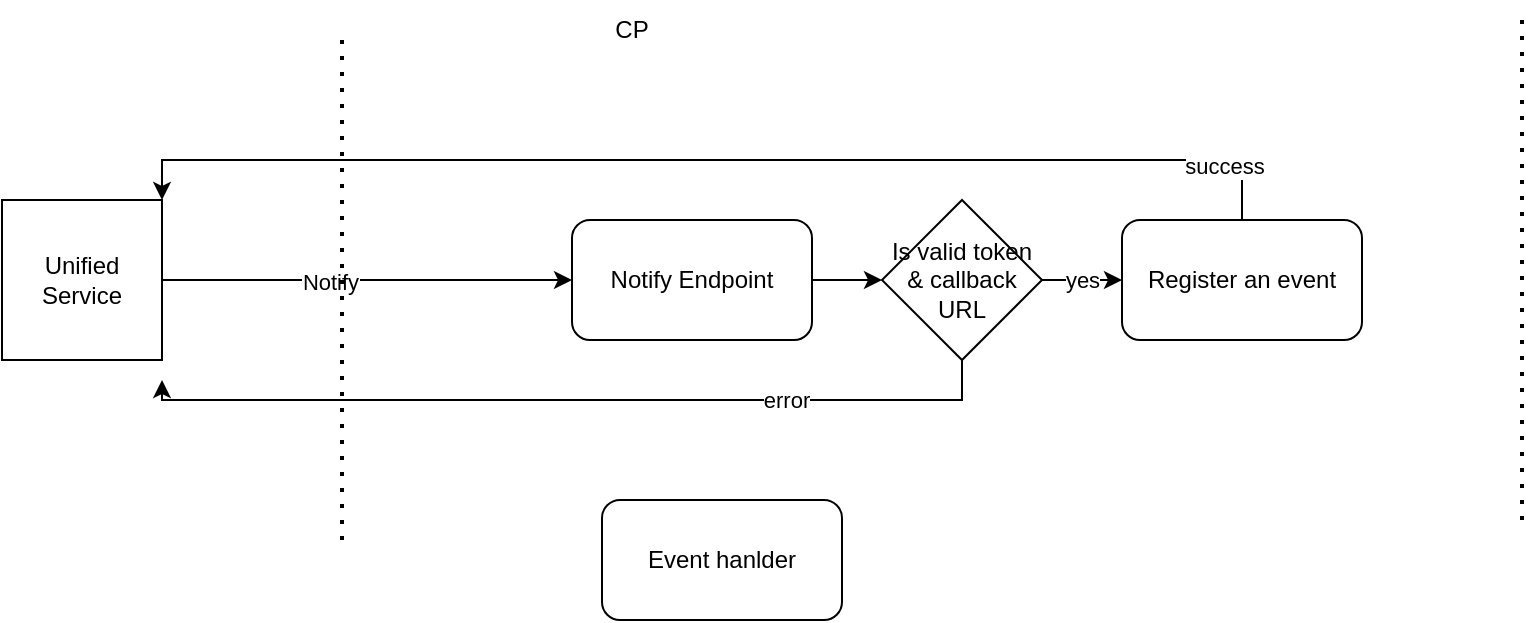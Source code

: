 <mxfile version="20.8.21" type="github">
  <diagram id="6a731a19-8d31-9384-78a2-239565b7b9f0" name="Page-1">
    <mxGraphModel dx="1194" dy="665" grid="1" gridSize="10" guides="1" tooltips="1" connect="1" arrows="1" fold="1" page="1" pageScale="1" pageWidth="1169" pageHeight="827" background="none" math="0" shadow="0">
      <root>
        <mxCell id="0" />
        <mxCell id="1" parent="0" />
        <mxCell id="Frn38cRViBmfdXFBqn8P-63" style="edgeStyle=orthogonalEdgeStyle;rounded=0;orthogonalLoop=1;jettySize=auto;html=1;entryX=0;entryY=0.5;entryDx=0;entryDy=0;" edge="1" parent="1" source="Frn38cRViBmfdXFBqn8P-60" target="Frn38cRViBmfdXFBqn8P-62">
          <mxGeometry relative="1" as="geometry" />
        </mxCell>
        <mxCell id="Frn38cRViBmfdXFBqn8P-64" value="Notify" style="edgeLabel;html=1;align=center;verticalAlign=middle;resizable=0;points=[];" vertex="1" connectable="0" parent="Frn38cRViBmfdXFBqn8P-63">
          <mxGeometry x="-0.185" y="-1" relative="1" as="geometry">
            <mxPoint as="offset" />
          </mxGeometry>
        </mxCell>
        <mxCell id="Frn38cRViBmfdXFBqn8P-60" value="Unified Service" style="whiteSpace=wrap;html=1;aspect=fixed;" vertex="1" parent="1">
          <mxGeometry x="180" y="440" width="80" height="80" as="geometry" />
        </mxCell>
        <mxCell id="Frn38cRViBmfdXFBqn8P-70" value="" style="edgeStyle=orthogonalEdgeStyle;rounded=0;orthogonalLoop=1;jettySize=auto;html=1;" edge="1" parent="1" source="Frn38cRViBmfdXFBqn8P-62" target="Frn38cRViBmfdXFBqn8P-69">
          <mxGeometry relative="1" as="geometry" />
        </mxCell>
        <mxCell id="Frn38cRViBmfdXFBqn8P-62" value="Notify Endpoint" style="rounded=1;whiteSpace=wrap;html=1;" vertex="1" parent="1">
          <mxGeometry x="465" y="450" width="120" height="60" as="geometry" />
        </mxCell>
        <mxCell id="Frn38cRViBmfdXFBqn8P-67" value="" style="endArrow=none;dashed=1;html=1;dashPattern=1 3;strokeWidth=2;rounded=0;" edge="1" parent="1">
          <mxGeometry width="50" height="50" relative="1" as="geometry">
            <mxPoint x="350" y="610" as="sourcePoint" />
            <mxPoint x="350" y="360" as="targetPoint" />
          </mxGeometry>
        </mxCell>
        <mxCell id="Frn38cRViBmfdXFBqn8P-68" value="CP" style="text;html=1;strokeColor=none;fillColor=none;align=center;verticalAlign=middle;whiteSpace=wrap;rounded=0;" vertex="1" parent="1">
          <mxGeometry x="465" y="340" width="60" height="30" as="geometry" />
        </mxCell>
        <mxCell id="Frn38cRViBmfdXFBqn8P-73" value="yes" style="edgeStyle=orthogonalEdgeStyle;rounded=0;orthogonalLoop=1;jettySize=auto;html=1;" edge="1" parent="1" source="Frn38cRViBmfdXFBqn8P-69" target="Frn38cRViBmfdXFBqn8P-72">
          <mxGeometry relative="1" as="geometry" />
        </mxCell>
        <mxCell id="Frn38cRViBmfdXFBqn8P-74" style="edgeStyle=orthogonalEdgeStyle;rounded=0;orthogonalLoop=1;jettySize=auto;html=1;" edge="1" parent="1" source="Frn38cRViBmfdXFBqn8P-69">
          <mxGeometry relative="1" as="geometry">
            <mxPoint x="260" y="530" as="targetPoint" />
            <Array as="points">
              <mxPoint x="660" y="540" />
              <mxPoint x="260" y="540" />
            </Array>
          </mxGeometry>
        </mxCell>
        <mxCell id="Frn38cRViBmfdXFBqn8P-75" value="error" style="edgeLabel;html=1;align=center;verticalAlign=middle;resizable=0;points=[];" vertex="1" connectable="0" parent="Frn38cRViBmfdXFBqn8P-74">
          <mxGeometry x="-0.498" relative="1" as="geometry">
            <mxPoint as="offset" />
          </mxGeometry>
        </mxCell>
        <mxCell id="Frn38cRViBmfdXFBqn8P-69" value="Is valid token &amp;amp; callback URL" style="rhombus;whiteSpace=wrap;html=1;" vertex="1" parent="1">
          <mxGeometry x="620" y="440" width="80" height="80" as="geometry" />
        </mxCell>
        <mxCell id="Frn38cRViBmfdXFBqn8P-71" value="Event hanlder" style="rounded=1;whiteSpace=wrap;html=1;" vertex="1" parent="1">
          <mxGeometry x="480" y="590" width="120" height="60" as="geometry" />
        </mxCell>
        <mxCell id="Frn38cRViBmfdXFBqn8P-76" style="edgeStyle=orthogonalEdgeStyle;rounded=0;orthogonalLoop=1;jettySize=auto;html=1;entryX=1;entryY=0;entryDx=0;entryDy=0;" edge="1" parent="1" source="Frn38cRViBmfdXFBqn8P-72" target="Frn38cRViBmfdXFBqn8P-60">
          <mxGeometry relative="1" as="geometry">
            <Array as="points">
              <mxPoint x="800" y="420" />
              <mxPoint x="260" y="420" />
            </Array>
          </mxGeometry>
        </mxCell>
        <mxCell id="Frn38cRViBmfdXFBqn8P-77" value="success" style="edgeLabel;html=1;align=center;verticalAlign=middle;resizable=0;points=[];" vertex="1" connectable="0" parent="Frn38cRViBmfdXFBqn8P-76">
          <mxGeometry x="-0.868" y="3" relative="1" as="geometry">
            <mxPoint as="offset" />
          </mxGeometry>
        </mxCell>
        <mxCell id="Frn38cRViBmfdXFBqn8P-72" value="Register an event" style="rounded=1;whiteSpace=wrap;html=1;" vertex="1" parent="1">
          <mxGeometry x="740" y="450" width="120" height="60" as="geometry" />
        </mxCell>
        <mxCell id="Frn38cRViBmfdXFBqn8P-78" value="" style="endArrow=none;dashed=1;html=1;dashPattern=1 3;strokeWidth=2;rounded=0;" edge="1" parent="1">
          <mxGeometry width="50" height="50" relative="1" as="geometry">
            <mxPoint x="940" y="600" as="sourcePoint" />
            <mxPoint x="940" y="350" as="targetPoint" />
          </mxGeometry>
        </mxCell>
      </root>
    </mxGraphModel>
  </diagram>
</mxfile>
